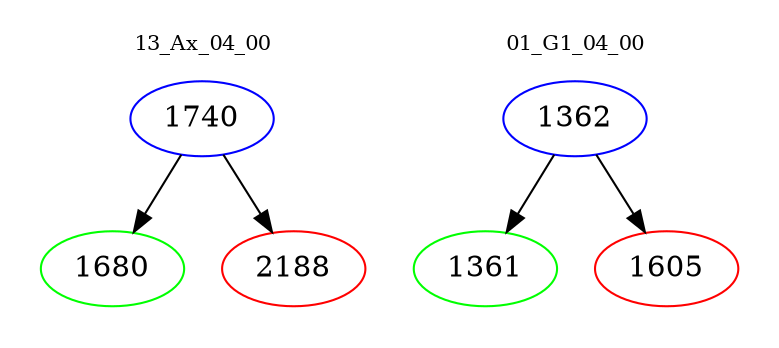 digraph{
subgraph cluster_0 {
color = white
label = "13_Ax_04_00";
fontsize=10;
T0_1740 [label="1740", color="blue"]
T0_1740 -> T0_1680 [color="black"]
T0_1680 [label="1680", color="green"]
T0_1740 -> T0_2188 [color="black"]
T0_2188 [label="2188", color="red"]
}
subgraph cluster_1 {
color = white
label = "01_G1_04_00";
fontsize=10;
T1_1362 [label="1362", color="blue"]
T1_1362 -> T1_1361 [color="black"]
T1_1361 [label="1361", color="green"]
T1_1362 -> T1_1605 [color="black"]
T1_1605 [label="1605", color="red"]
}
}
